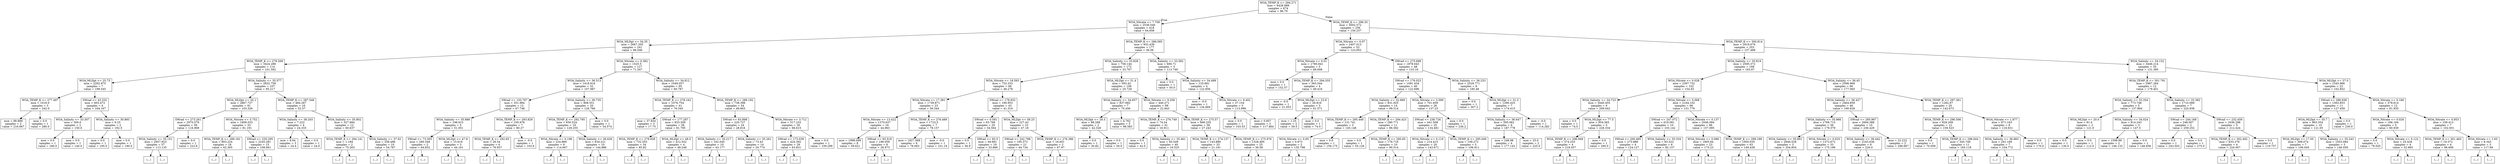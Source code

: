digraph Tree {
node [shape=box] ;
0 [label="WOA_TEMP_K <= 294.271\nmse = 4428.989\nsamples = 674\nvalue = 96.79"] ;
1 [label="WOA_Nitrate <= 7.709\nmse = 2536.546\nsamples = 418\nvalue = 64.656"] ;
0 -> 1 [labeldistance=2.5, labelangle=45, headlabel="True"] ;
2 [label="WOA_MLDpt <= 34.35\nmse = 2667.205\nsamples = 241\nvalue = 86.046"] ;
1 -> 2 ;
3 [label="WOA_TEMP_K <= 279.269\nmse = 3424.288\nsamples = 114\nvalue = 101.592"] ;
2 -> 3 ;
4 [label="WOA_MLDpt <= 25.75\nmse = 2292.975\nsamples = 7\nvalue = 199.545"] ;
3 -> 4 ;
5 [label="WOA_TEMP_K <= 277.497\nmse = 1016.0\nsamples = 3\nvalue = 242.0"] ;
4 -> 5 ;
6 [label="mse = 88.889\nsamples = 2\nvalue = 216.667"] ;
5 -> 6 ;
7 [label="mse = 0.0\nsamples = 1\nvalue = 280.0"] ;
5 -> 7 ;
8 [label="SWrad <= 43.332\nmse = 603.472\nsamples = 4\nvalue = 164.167"] ;
4 -> 8 ;
9 [label="WOA_Salinity <= 33.307\nmse = 300.0\nsamples = 2\nvalue = 150.0"] ;
8 -> 9 ;
10 [label="mse = 0.0\nsamples = 1\nvalue = 180.0"] ;
9 -> 10 ;
11 [label="mse = 0.0\nsamples = 1\nvalue = 140.0"] ;
9 -> 11 ;
12 [label="WOA_Salinity <= 30.893\nmse = 6.25\nsamples = 2\nvalue = 192.5"] ;
8 -> 12 ;
13 [label="mse = 0.0\nsamples = 1\nvalue = 195.0"] ;
12 -> 13 ;
14 [label="mse = 0.0\nsamples = 1\nvalue = 190.0"] ;
12 -> 14 ;
15 [label="WOA_Salinity <= 35.577\nmse = 2832.759\nsamples = 107\nvalue = 95.217"] ;
3 -> 15 ;
16 [label="WOA_MLDpt <= 20.1\nmse = 2867.727\nsamples = 91\nvalue = 103.326"] ;
15 -> 16 ;
17 [label="SWrad <= 273.261\nmse = 2970.579\nsamples = 58\nvalue = 116.908"] ;
16 -> 17 ;
18 [label="WOA_Salinity <= 35.151\nmse = 2657.923\nsamples = 57\nvalue = 113.135"] ;
17 -> 18 ;
19 [label="(...)"] ;
18 -> 19 ;
110 [label="(...)"] ;
18 -> 110 ;
119 [label="mse = 0.0\nsamples = 1\nvalue = 223.8"] ;
17 -> 119 ;
120 [label="WOA_Nitrate <= 3.752\nmse = 1909.533\nsamples = 33\nvalue = 81.191"] ;
16 -> 120 ;
121 [label="WOA_TEMP_K <= 289.181\nmse = 803.224\nsamples = 18\nvalue = 62.305"] ;
120 -> 121 ;
122 [label="(...)"] ;
121 -> 122 ;
139 [label="(...)"] ;
121 -> 139 ;
152 [label="SWrad <= 235.295\nmse = 2245.281\nsamples = 15\nvalue = 108.661"] ;
120 -> 152 ;
153 [label="(...)"] ;
152 -> 153 ;
170 [label="(...)"] ;
152 -> 170 ;
171 [label="WOA_TEMP_K <= 287.548\nmse = 484.267\nsamples = 16\nvalue = 52.57"] ;
15 -> 171 ;
172 [label="WOA_Salinity <= 38.203\nmse = 7.222\nsamples = 4\nvalue = 24.333"] ;
171 -> 172 ;
173 [label="mse = 8.64\nsamples = 3\nvalue = 24.4"] ;
172 -> 173 ;
174 [label="mse = 0.0\nsamples = 1\nvalue = 24.0"] ;
172 -> 174 ;
175 [label="WOA_Salinity <= 35.802\nmse = 327.684\nsamples = 12\nvalue = 60.637"] ;
171 -> 175 ;
176 [label="WOA_TEMP_K <= 294.141\nmse = 1.184\nsamples = 2\nvalue = 75.263"] ;
175 -> 176 ;
177 [label="(...)"] ;
176 -> 177 ;
178 [label="(...)"] ;
176 -> 178 ;
179 [label="WOA_Salinity <= 37.02\nmse = 338.486\nsamples = 10\nvalue = 54.787"] ;
175 -> 179 ;
180 [label="(...)"] ;
179 -> 180 ;
181 [label="(...)"] ;
179 -> 181 ;
192 [label="WOA_Nitrate <= 0.382\nmse = 1525.5\nsamples = 127\nvalue = 71.547"] ;
2 -> 192 ;
193 [label="WOA_Salinity <= 36.513\nmse = 1418.916\nsamples = 32\nvalue = 107.987"] ;
192 -> 193 ;
194 [label="SWrad <= 103.767\nmse = 351.984\nsamples = 12\nvalue = 67.748"] ;
193 -> 194 ;
195 [label="WOA_Salinity <= 35.888\nmse = 198.815\nsamples = 5\nvalue = 51.051"] ;
194 -> 195 ;
196 [label="SWrad <= 73.305\nmse = 280.349\nsamples = 2\nvalue = 64.832"] ;
195 -> 196 ;
197 [label="(...)"] ;
196 -> 197 ;
198 [label="(...)"] ;
196 -> 198 ;
199 [label="WOA_MLDpt <= 47.8\nmse = 15.619\nsamples = 3\nvalue = 44.161"] ;
195 -> 199 ;
200 [label="(...)"] ;
199 -> 200 ;
201 [label="(...)"] ;
199 -> 201 ;
204 [label="WOA_TEMP_K <= 293.829\nmse = 100.978\nsamples = 7\nvalue = 80.27"] ;
194 -> 204 ;
205 [label="WOA_TEMP_K <= 292.65\nmse = 26.54\nsamples = 6\nvalue = 76.937"] ;
204 -> 205 ;
206 [label="(...)"] ;
205 -> 206 ;
209 [label="(...)"] ;
205 -> 209 ;
216 [label="mse = -0.0\nsamples = 1\nvalue = 103.6"] ;
204 -> 216 ;
217 [label="WOA_Salinity <= 36.735\nmse = 808.551\nsamples = 20\nvalue = 126.766"] ;
193 -> 217 ;
218 [label="WOA_TEMP_K <= 292.795\nmse = 650.524\nsamples = 19\nvalue = 129.255"] ;
217 -> 218 ;
219 [label="WOA_Nitrate <= 0.196\nmse = 224.889\nsamples = 9\nvalue = 114.667"] ;
218 -> 219 ;
220 [label="(...)"] ;
219 -> 220 ;
221 [label="(...)"] ;
219 -> 221 ;
224 [label="WOA_Salinity <= 36.626\nmse = 634.221\nsamples = 10\nvalue = 144.886"] ;
218 -> 224 ;
225 [label="(...)"] ;
224 -> 225 ;
232 [label="(...)"] ;
224 -> 232 ;
235 [label="mse = 0.0\nsamples = 1\nvalue = 54.574"] ;
217 -> 235 ;
236 [label="WOA_Salinity <= 34.812\nmse = 1049.057\nsamples = 95\nvalue = 60.787"] ;
192 -> 236 ;
237 [label="WOA_TEMP_K <= 278.162\nmse = 1076.754\nsamples = 41\nvalue = 76.545"] ;
236 -> 237 ;
238 [label="mse = 37.834\nsamples = 3\nvalue = 17.75"] ;
237 -> 238 ;
239 [label="SWrad <= 177.287\nmse = 833.309\nsamples = 38\nvalue = 81.795"] ;
237 -> 239 ;
240 [label="WOA_TEMP_K <= 278.928\nmse = 732.553\nsamples = 34\nvalue = 85.82"] ;
239 -> 240 ;
241 [label="(...)"] ;
240 -> 241 ;
242 [label="(...)"] ;
240 -> 242 ;
299 [label="WOA_MLDpt <= 48.5\nmse = 412.552\nsamples = 4\nvalue = 48.248"] ;
239 -> 299 ;
300 [label="(...)"] ;
299 -> 300 ;
303 [label="(...)"] ;
299 -> 303 ;
304 [label="WOA_TEMP_K <= 289.192\nmse = 738.398\nsamples = 54\nvalue = 49.863"] ;
236 -> 304 ;
305 [label="SWrad <= 63.898\nmse = 220.727\nsamples = 24\nvalue = 28.816"] ;
304 -> 305 ;
306 [label="WOA_Salinity <= 35.217\nmse = 162.045\nsamples = 10\nvalue = 43.177"] ;
305 -> 306 ;
307 [label="(...)"] ;
306 -> 307 ;
310 [label="(...)"] ;
306 -> 310 ;
325 [label="WOA_Salinity <= 35.261\nmse = 73.43\nsamples = 14\nvalue = 20.774"] ;
305 -> 325 ;
326 [label="(...)"] ;
325 -> 326 ;
331 [label="(...)"] ;
325 -> 331 ;
344 [label="WOA_Nitrate <= 3.712\nmse = 517.233\nsamples = 30\nvalue = 66.615"] ;
304 -> 344 ;
345 [label="SWrad <= 173.039\nmse = 424.392\nsamples = 29\nvalue = 63.831"] ;
344 -> 345 ;
346 [label="(...)"] ;
345 -> 346 ;
361 [label="(...)"] ;
345 -> 361 ;
386 [label="mse = 0.0\nsamples = 1\nvalue = 109.299"] ;
344 -> 386 ;
387 [label="WOA_TEMP_K <= 286.095\nmse = 932.439\nsamples = 177\nvalue = 36.06"] ;
1 -> 387 ;
388 [label="WOA_Salinity <= 33.828\nmse = 756.144\nsamples = 172\nvalue = 33.767"] ;
387 -> 388 ;
389 [label="WOA_Nitrate <= 18.593\nmse = 752.333\nsamples = 66\nvalue = 46.278"] ;
388 -> 389 ;
390 [label="WOA_Nitrate <= 17.381\nmse = 1739.871\nsamples = 23\nvalue = 56.344"] ;
389 -> 390 ;
391 [label="WOA_Nitrate <= 13.422\nmse = 1370.637\nsamples = 16\nvalue = 44.963"] ;
390 -> 391 ;
392 [label="mse = 1998.099\nsamples = 8\nvalue = 59.621"] ;
391 -> 392 ;
393 [label="SWrad <= 93.518\nmse = 196.059\nsamples = 8\nvalue = 28.973"] ;
391 -> 393 ;
394 [label="(...)"] ;
393 -> 394 ;
395 [label="(...)"] ;
393 -> 395 ;
400 [label="WOA_TEMP_K <= 276.489\nmse = 1723.5\nsamples = 7\nvalue = 78.157"] ;
390 -> 400 ;
401 [label="mse = 1827.569\nsamples = 6\nvalue = 76.063"] ;
400 -> 401 ;
402 [label="mse = -0.0\nsamples = 1\nvalue = 101.19"] ;
400 -> 402 ;
403 [label="SWrad <= 178.932\nmse = 190.953\nsamples = 43\nvalue = 41.316"] ;
389 -> 403 ;
404 [label="SWrad <= 0.591\nmse = 63.766\nsamples = 20\nvalue = 34.564"] ;
403 -> 404 ;
405 [label="mse = 0.0\nsamples = 1\nvalue = 56.9"] ;
404 -> 405 ;
406 [label="SWrad <= 83.5\nmse = 49.681\nsamples = 19\nvalue = 33.866"] ;
404 -> 406 ;
407 [label="(...)"] ;
406 -> 407 ;
414 [label="(...)"] ;
406 -> 414 ;
433 [label="WOA_MLDpt <= 58.25\nmse = 227.43\nsamples = 23\nvalue = 47.18"] ;
403 -> 433 ;
434 [label="SWrad <= 242.798\nmse = 195.372\nsamples = 21\nvalue = 44.734"] ;
433 -> 434 ;
435 [label="(...)"] ;
434 -> 435 ;
446 [label="(...)"] ;
434 -> 446 ;
463 [label="WOA_TEMP_K <= 276.386\nmse = 16.851\nsamples = 2\nvalue = 67.97"] ;
433 -> 463 ;
464 [label="(...)"] ;
463 -> 464 ;
465 [label="(...)"] ;
463 -> 465 ;
466 [label="WOA_MLDpt <= 31.4\nmse = 593.42\nsamples = 106\nvalue = 25.729"] ;
388 -> 466 ;
467 [label="WOA_Salinity <= 34.657\nmse = 837.682\nsamples = 7\nvalue = 70.456"] ;
466 -> 467 ;
468 [label="WOA_MLDpt <= 29.3\nmse = 88.289\nsamples = 2\nvalue = 42.328"] ;
467 -> 468 ;
469 [label="mse = 0.0\nsamples = 1\nvalue = 30.82"] ;
468 -> 469 ;
470 [label="mse = 0.0\nsamples = 1\nvalue = 50.0"] ;
468 -> 470 ;
471 [label="mse = 4.762\nsamples = 5\nvalue = 98.583"] ;
467 -> 471 ;
472 [label="WOA_Nitrate <= 9.258\nmse = 440.271\nsamples = 99\nvalue = 22.843"] ;
466 -> 472 ;
473 [label="WOA_TEMP_K <= 276.749\nmse = 74.24\nsamples = 41\nvalue = 16.911"] ;
472 -> 473 ;
474 [label="mse = 0.0\nsamples = 1\nvalue = 42.0"] ;
473 -> 474 ;
475 [label="WOA_Salinity <= 35.461\nmse = 65.549\nsamples = 40\nvalue = 16.525"] ;
473 -> 475 ;
476 [label="(...)"] ;
475 -> 476 ;
493 [label="(...)"] ;
475 -> 493 ;
498 [label="WOA_TEMP_K <= 275.57\nmse = 666.255\nsamples = 58\nvalue = 27.243"] ;
472 -> 498 ;
499 [label="WOA_TEMP_K <= 274.137\nmse = 143.889\nsamples = 33\nvalue = 21.191"] ;
498 -> 499 ;
500 [label="(...)"] ;
499 -> 500 ;
529 [label="(...)"] ;
499 -> 529 ;
560 [label="WOA_TEMP_K <= 275.976\nmse = 1328.495\nsamples = 25\nvalue = 36.58"] ;
498 -> 560 ;
561 [label="(...)"] ;
560 -> 561 ;
562 [label="(...)"] ;
560 -> 562 ;
605 [label="WOA_Salinity <= 33.582\nmse = 690.71\nsamples = 5\nvalue = 113.749"] ;
387 -> 605 ;
606 [label="mse = 0.0\nsamples = 1\nvalue = 50.0"] ;
605 -> 606 ;
607 [label="WOA_Salinity <= 34.499\nmse = 125.891\nsamples = 4\nvalue = 122.856"] ;
605 -> 607 ;
608 [label="mse = -0.0\nsamples = 1\nvalue = 134.669"] ;
607 -> 608 ;
609 [label="WOA_Nitrate <= 9.402\nmse = 37.154\nsamples = 3\nvalue = 113.996"] ;
607 -> 609 ;
610 [label="mse = 0.0\nsamples = 1\nvalue = 103.53"] ;
609 -> 610 ;
611 [label="mse = 0.857\nsamples = 2\nvalue = 117.484"] ;
609 -> 611 ;
612 [label="WOA_TEMP_K <= 296.35\nmse = 3002.572\nsamples = 256\nvalue = 150.237"] ;
0 -> 612 [labeldistance=2.5, labelangle=-45, headlabel="False"] ;
613 [label="WOA_Nitrate <= 0.07\nmse = 2407.013\nsamples = 53\nvalue = 123.652"] ;
612 -> 613 ;
614 [label="WOA_Nitrate <= 0.01\nmse = 1780.841\nsamples = 5\nvalue = 66.608"] ;
613 -> 614 ;
615 [label="mse = 0.0\nsamples = 1\nvalue = 152.57"] ;
614 -> 615 ;
616 [label="WOA_TEMP_K <= 294.555\nmse = 363.544\nsamples = 4\nvalue = 49.416"] ;
614 -> 616 ;
617 [label="mse = -0.0\nsamples = 1\nvalue = 21.053"] ;
616 -> 617 ;
618 [label="WOA_MLDpt <= 23.8\nmse = 26.816\nsamples = 3\nvalue = 61.571"] ;
616 -> 618 ;
619 [label="mse = 1.25\nsamples = 2\nvalue = 59.5"] ;
618 -> 619 ;
620 [label="mse = 0.0\nsamples = 1\nvalue = 74.0"] ;
618 -> 620 ;
621 [label="SWrad <= 275.698\nmse = 1878.643\nsamples = 48\nvalue = 133.16"] ;
613 -> 621 ;
622 [label="SWrad <= 176.023\nmse = 1091.434\nsamples = 40\nvalue = 122.696"] ;
621 -> 622 ;
623 [label="WOA_Salinity <= 32.969\nmse = 831.925\nsamples = 14\nvalue = 99.314"] ;
622 -> 623 ;
624 [label="WOA_TEMP_K <= 295.449\nmse = 131.741\nsamples = 3\nvalue = 145.148"] ;
623 -> 624 ;
625 [label="WOA_Nitrate <= 0.65\nmse = 0.973\nsamples = 2\nvalue = 135.798"] ;
624 -> 625 ;
626 [label="(...)"] ;
625 -> 626 ;
627 [label="(...)"] ;
625 -> 627 ;
628 [label="mse = 0.0\nsamples = 1\nvalue = 159.175"] ;
624 -> 628 ;
629 [label="WOA_TEMP_K <= 294.423\nmse = 280.771\nsamples = 11\nvalue = 86.582"] ;
623 -> 629 ;
630 [label="mse = 0.0\nsamples = 1\nvalue = 55.126"] ;
629 -> 630 ;
631 [label="WOA_TEMP_K <= 295.65\nmse = 176.716\nsamples = 10\nvalue = 90.514"] ;
629 -> 631 ;
632 [label="(...)"] ;
631 -> 632 ;
643 [label="(...)"] ;
631 -> 643 ;
646 [label="WOA_Nitrate <= 3.599\nmse = 701.659\nsamples = 26\nvalue = 137.23"] ;
622 -> 646 ;
647 [label="SWrad <= 236.726\nmse = 441.508\nsamples = 25\nvalue = 134.481"] ;
646 -> 647 ;
648 [label="WOA_Nitrate <= 0.119\nmse = 214.415\nsamples = 20\nvalue = 143.671"] ;
647 -> 648 ;
649 [label="(...)"] ;
648 -> 649 ;
650 [label="(...)"] ;
648 -> 650 ;
671 [label="WOA_TEMP_K <= 295.049\nmse = 109.272\nsamples = 5\nvalue = 106.911"] ;
647 -> 671 ;
672 [label="(...)"] ;
671 -> 672 ;
679 [label="(...)"] ;
671 -> 679 ;
680 [label="mse = 0.0\nsamples = 1\nvalue = 236.2"] ;
646 -> 680 ;
681 [label="WOA_Salinity <= 36.233\nmse = 2529.771\nsamples = 8\nvalue = 185.48"] ;
621 -> 681 ;
682 [label="mse = 0.0\nsamples = 1\nvalue = 307.2"] ;
681 -> 682 ;
683 [label="WOA_MLDpt <= 31.3\nmse = 1290.425\nsamples = 7\nvalue = 174.415"] ;
681 -> 683 ;
684 [label="WOA_Salinity <= 36.647\nmse = 595.062\nsamples = 6\nvalue = 187.778"] ;
683 -> 684 ;
685 [label="mse = 248.98\nsamples = 4\nvalue = 177.143"] ;
684 -> 685 ;
686 [label="mse = 25.0\nsamples = 2\nvalue = 225.0"] ;
684 -> 686 ;
687 [label="mse = -0.0\nsamples = 1\nvalue = 114.282"] ;
683 -> 687 ;
688 [label="WOA_TEMP_K <= 300.814\nmse = 2919.676\nsamples = 203\nvalue = 157.488"] ;
612 -> 688 ;
689 [label="WOA_Salinity <= 35.819\nmse = 2595.372\nsamples = 168\nvalue = 163.67"] ;
688 -> 689 ;
690 [label="WOA_Nitrate <= 0.028\nmse = 2397.752\nsamples = 102\nvalue = 154.83"] ;
689 -> 690 ;
691 [label="WOA_Salinity <= 34.723\nmse = 3440.455\nsamples = 6\nvalue = 209.042"] ;
690 -> 691 ;
692 [label="mse = 0.0\nsamples = 1\nvalue = 74.0"] ;
691 -> 692 ;
693 [label="WOA_MLDpt <= 77.5\nmse = 954.565\nsamples = 5\nvalue = 228.334"] ;
691 -> 693 ;
694 [label="WOA_TEMP_K <= 296.949\nmse = 374.253\nsamples = 4\nvalue = 218.057"] ;
693 -> 694 ;
695 [label="(...)"] ;
694 -> 695 ;
696 [label="(...)"] ;
694 -> 696 ;
699 [label="mse = 0.0\nsamples = 1\nvalue = 290.0"] ;
693 -> 699 ;
700 [label="WOA_Nitrate <= 0.068\nmse = 2164.102\nsamples = 96\nvalue = 151.776"] ;
690 -> 700 ;
701 [label="SWrad <= 247.072\nmse = 619.091\nsamples = 10\nvalue = 103.142"] ;
700 -> 701 ;
702 [label="SWrad <= 200.485\nmse = 273.886\nsamples = 4\nvalue = 124.127"] ;
701 -> 702 ;
703 [label="(...)"] ;
702 -> 703 ;
704 [label="(...)"] ;
702 -> 704 ;
707 [label="WOA_Salinity <= 35.334\nmse = 83.522\nsamples = 6\nvalue = 82.157"] ;
701 -> 707 ;
708 [label="(...)"] ;
707 -> 708 ;
711 [label="(...)"] ;
707 -> 711 ;
716 [label="WOA_Nitrate <= 0.137\nmse = 2046.094\nsamples = 86\nvalue = 157.095"] ;
700 -> 716 ;
717 [label="WOA_Nitrate <= 0.086\nmse = 1805.84\nsamples = 23\nvalue = 175.23"] ;
716 -> 717 ;
718 [label="(...)"] ;
717 -> 718 ;
723 [label="(...)"] ;
717 -> 723 ;
742 [label="WOA_TEMP_K <= 299.188\nmse = 1950.035\nsamples = 63\nvalue = 149.438"] ;
716 -> 742 ;
743 [label="(...)"] ;
742 -> 743 ;
814 [label="(...)"] ;
742 -> 814 ;
839 [label="WOA_Salinity <= 36.45\nmse = 2596.969\nsamples = 66\nvalue = 177.065"] ;
689 -> 839 ;
840 [label="WOA_Salinity <= 36.427\nmse = 2464.859\nsamples = 46\nvalue = 190.628"] ;
839 -> 840 ;
841 [label="WOA_Salinity <= 35.966\nmse = 1766.715\nsamples = 36\nvalue = 179.379"] ;
840 -> 841 ;
842 [label="WOA_Salinity <= 35.891\nmse = 2846.528\nsamples = 3\nvalue = 254.854"] ;
841 -> 842 ;
843 [label="(...)"] ;
842 -> 843 ;
844 [label="(...)"] ;
842 -> 844 ;
847 [label="WOA_Nitrate <= 0.025\nmse = 1372.672\nsamples = 33\nvalue = 175.186"] ;
841 -> 847 ;
848 [label="(...)"] ;
847 -> 848 ;
849 [label="(...)"] ;
847 -> 849 ;
884 [label="SWrad <= 285.967\nmse = 2694.388\nsamples = 10\nvalue = 236.429"] ;
840 -> 884 ;
885 [label="WOA_Salinity <= 36.442\nmse = 2163.636\nsamples = 8\nvalue = 220.0"] ;
884 -> 885 ;
886 [label="(...)"] ;
885 -> 886 ;
889 [label="(...)"] ;
885 -> 889 ;
890 [label="mse = 22.222\nsamples = 2\nvalue = 296.667"] ;
884 -> 890 ;
891 [label="WOA_TEMP_K <= 297.361\nmse = 1282.67\nsamples = 20\nvalue = 142.673"] ;
839 -> 891 ;
892 [label="WOA_TEMP_K <= 296.506\nmse = 826.209\nsamples = 12\nvalue = 159.523"] ;
891 -> 892 ;
893 [label="mse = 0.0\nsamples = 1\nvalue = 70.009"] ;
892 -> 893 ;
894 [label="WOA_TEMP_K <= 296.644\nmse = 345.749\nsamples = 11\nvalue = 165.118"] ;
892 -> 894 ;
895 [label="(...)"] ;
894 -> 895 ;
898 [label="(...)"] ;
894 -> 898 ;
913 [label="WOA_Nitrate <= 1.877\nmse = 871.163\nsamples = 8\nvalue = 116.631"] ;
891 -> 913 ;
914 [label="WOA_Salinity <= 36.883\nmse = 291.169\nsamples = 7\nvalue = 104.772"] ;
913 -> 914 ;
915 [label="(...)"] ;
914 -> 915 ;
922 [label="(...)"] ;
914 -> 922 ;
925 [label="mse = 0.0\nsamples = 1\nvalue = 170.0"] ;
913 -> 925 ;
926 [label="WOA_Salinity <= 34.152\nmse = 3446.214\nsamples = 35\nvalue = 131.395"] ;
688 -> 926 ;
927 [label="WOA_TEMP_K <= 301.791\nmse = 2967.264\nsamples = 12\nvalue = 179.401"] ;
926 -> 927 ;
928 [label="WOA_Salinity <= 33.354\nmse = 773.748\nsamples = 5\nvalue = 137.864"] ;
927 -> 928 ;
929 [label="WOA_MLDpt <= 20.0\nmse = 81.0\nsamples = 2\nvalue = 121.0"] ;
928 -> 929 ;
930 [label="mse = 0.0\nsamples = 1\nvalue = 130.0"] ;
929 -> 930 ;
931 [label="mse = 0.0\nsamples = 1\nvalue = 112.0"] ;
929 -> 931 ;
932 [label="WOA_Salinity <= 34.024\nmse = 914.243\nsamples = 3\nvalue = 147.5"] ;
928 -> 932 ;
933 [label="mse = 1598.99\nsamples = 2\nvalue = 148.133"] ;
932 -> 933 ;
934 [label="mse = 0.0\nsamples = 1\nvalue = 146.656"] ;
932 -> 934 ;
935 [label="WOA_Salinity <= 33.382\nmse = 1710.089\nsamples = 7\nvalue = 220.938"] ;
927 -> 935 ;
936 [label="SWrad <= 244.168\nmse = 248.007\nsamples = 2\nvalue = 259.252"] ;
935 -> 936 ;
937 [label="mse = 0.0\nsamples = 1\nvalue = 243.503"] ;
936 -> 937 ;
938 [label="mse = 0.0\nsamples = 1\nvalue = 275.0"] ;
936 -> 938 ;
939 [label="SWrad <= 232.459\nmse = 1636.298\nsamples = 5\nvalue = 212.424"] ;
935 -> 939 ;
940 [label="WOA_TEMP_K <= 302.492\nmse = 633.276\nsamples = 4\nvalue = 224.007"] ;
939 -> 940 ;
941 [label="(...)"] ;
940 -> 941 ;
944 [label="(...)"] ;
940 -> 944 ;
945 [label="mse = 0.0\nsamples = 1\nvalue = 119.757"] ;
939 -> 945 ;
946 [label="WOA_MLDpt <= 37.0\nmse = 1545.986\nsamples = 23\nvalue = 102.852"] ;
926 -> 946 ;
947 [label="SWrad <= 288.938\nmse = 1563.853\nsamples = 11\nvalue = 127.459"] ;
946 -> 947 ;
948 [label="WOA_MLDpt <= 35.7\nmse = 963.354\nsamples = 10\nvalue = 121.05"] ;
947 -> 948 ;
949 [label="WOA_MLDpt <= 17.05\nmse = 309.074\nsamples = 7\nvalue = 106.045"] ;
948 -> 949 ;
950 [label="(...)"] ;
949 -> 950 ;
951 [label="(...)"] ;
949 -> 951 ;
962 [label="WOA_Salinity <= 35.243\nmse = 1053.084\nsamples = 3\nvalue = 146.059"] ;
948 -> 962 ;
963 [label="(...)"] ;
962 -> 963 ;
966 [label="(...)"] ;
962 -> 966 ;
967 [label="mse = 0.0\nsamples = 1\nvalue = 230.0"] ;
947 -> 967 ;
968 [label="WOA_Nitrate <= 0.166\nmse = 578.614\nsamples = 12\nvalue = 81.935"] ;
946 -> 968 ;
969 [label="WOA_Nitrate <= 0.026\nmse = 166.164\nsamples = 5\nvalue = 60.939"] ;
968 -> 969 ;
970 [label="mse = 0.0\nsamples = 1\nvalue = 79.545"] ;
969 -> 970 ;
971 [label="WOA_Nitrate <= 0.122\nmse = 25.428\nsamples = 4\nvalue = 52.965"] ;
969 -> 971 ;
972 [label="(...)"] ;
971 -> 972 ;
977 [label="(...)"] ;
971 -> 977 ;
978 [label="WOA_Nitrate <= 0.953\nmse = 109.413\nsamples = 7\nvalue = 102.931"] ;
968 -> 978 ;
979 [label="WOA_TEMP_K <= 301.463\nmse = 19.372\nsamples = 4\nvalue = 96.606"] ;
978 -> 979 ;
980 [label="(...)"] ;
979 -> 980 ;
981 [label="(...)"] ;
979 -> 981 ;
986 [label="WOA_Nitrate <= 1.65\nmse = 8.343\nsamples = 3\nvalue = 117.69"] ;
978 -> 986 ;
987 [label="(...)"] ;
986 -> 987 ;
990 [label="(...)"] ;
986 -> 990 ;
}